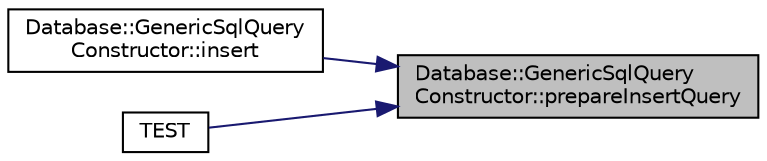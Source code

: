 digraph "Database::GenericSqlQueryConstructor::prepareInsertQuery"
{
 // LATEX_PDF_SIZE
  edge [fontname="Helvetica",fontsize="10",labelfontname="Helvetica",labelfontsize="10"];
  node [fontname="Helvetica",fontsize="10",shape=record];
  rankdir="RL";
  Node1 [label="Database::GenericSqlQuery\lConstructor::prepareInsertQuery",height=0.2,width=0.4,color="black", fillcolor="grey75", style="filled", fontcolor="black",tooltip=" "];
  Node1 -> Node2 [dir="back",color="midnightblue",fontsize="10",style="solid",fontname="Helvetica"];
  Node2 [label="Database::GenericSqlQuery\lConstructor::insert",height=0.2,width=0.4,color="black", fillcolor="white", style="filled",URL="$class_database_1_1_generic_sql_query_constructor.html#a2eb8a5456904b61ce57ed019d09ae754",tooltip=" "];
  Node1 -> Node3 [dir="back",color="midnightblue",fontsize="10",style="solid",fontname="Helvetica"];
  Node3 [label="TEST",height=0.2,width=0.4,color="black", fillcolor="white", style="filled",URL="$generic__sql__query__constructor__tests_8cpp.html#aabb922104cfc7695b41a6b0182d2b165",tooltip=" "];
}
